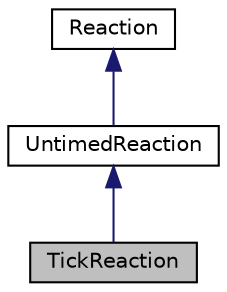 digraph "TickReaction"
{
 // INTERACTIVE_SVG=YES
 // LATEX_PDF_SIZE
  bgcolor="transparent";
  edge [fontname="Helvetica",fontsize="10",labelfontname="Helvetica",labelfontsize="10"];
  node [fontname="Helvetica",fontsize="10",shape=record];
  Node1 [label="TickReaction",height=0.2,width=0.4,color="black", fillcolor="grey75", style="filled", fontcolor="black",tooltip="Reaction that is triggered unconditionally at each execution loop."];
  Node2 -> Node1 [dir="back",color="midnightblue",fontsize="10",style="solid",fontname="Helvetica"];
  Node2 [label="UntimedReaction",height=0.2,width=0.4,color="black",URL="$class_untimed_reaction.html",tooltip="Reactions that are triggered based on something else than time."];
  Node3 -> Node2 [dir="back",color="midnightblue",fontsize="10",style="solid",fontname="Helvetica"];
  Node3 [label="Reaction",height=0.2,width=0.4,color="black",URL="$class_reaction.html",tooltip="Reactions are code to be called when a given condition is fulfilled."];
}
